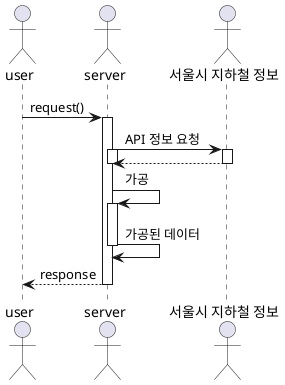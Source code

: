 @startuml seq_subway_realtime

actor user
actor server
actor subway as "서울시 지하철 정보"


user -> server : request()
activate server
server -> subway : API 정보 요청
activate server
activate subway
subway --> server
deactivate server
deactivate subway


server -> server : 가공
activate server
server -> server : 가공된 데이터
deactivate server


server --> user : response
deactivate server



@enduml